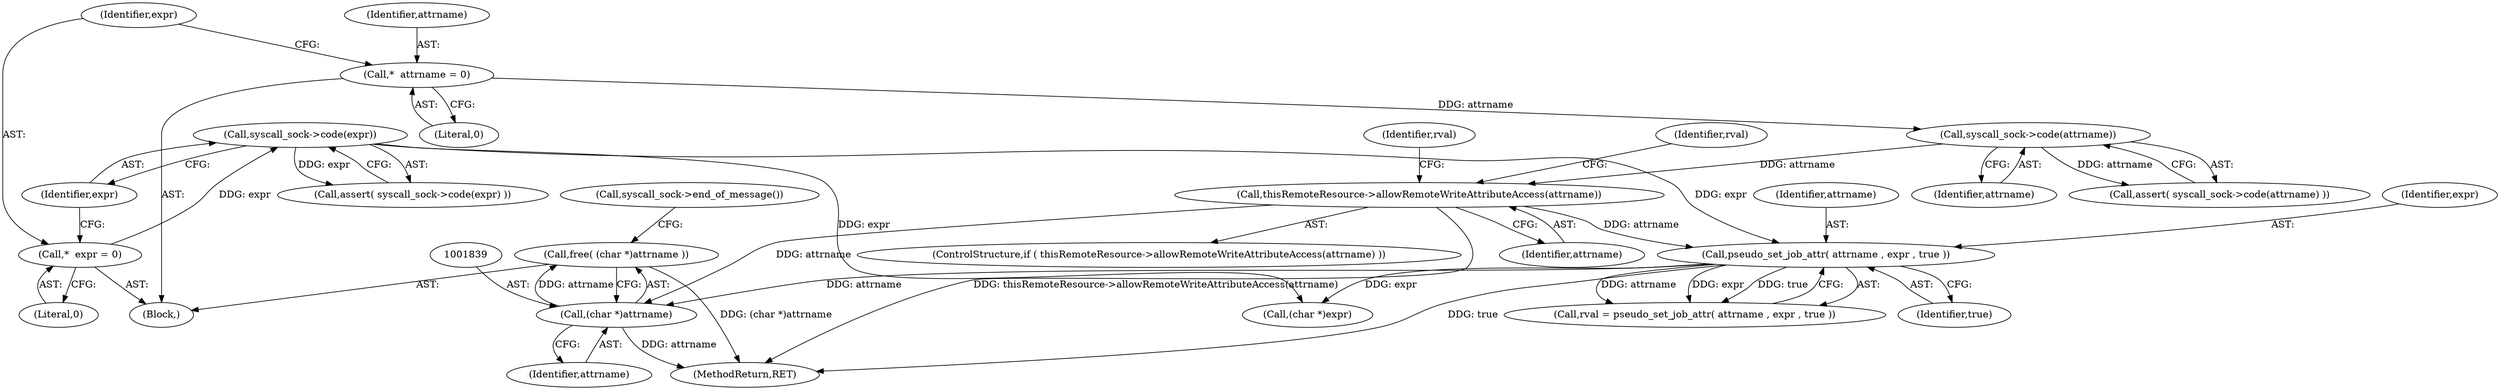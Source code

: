 digraph "0_htcondor_5e5571d1a431eb3c61977b6dd6ec90186ef79867_4@API" {
"1001837" [label="(Call,free( (char *)attrname ))"];
"1001838" [label="(Call,(char *)attrname)"];
"1001789" [label="(Call,thisRemoteResource->allowRemoteWriteAttributeAccess(attrname))"];
"1001779" [label="(Call,syscall_sock->code(attrname))"];
"1001768" [label="(Call,*  attrname = 0)"];
"1001794" [label="(Call,pseudo_set_job_attr( attrname , expr , true ))"];
"1001776" [label="(Call,syscall_sock->code(expr))"];
"1001772" [label="(Call,*  expr = 0)"];
"1001778" [label="(Call,assert( syscall_sock->code(attrname) ))"];
"1001779" [label="(Call,syscall_sock->code(attrname))"];
"1001772" [label="(Call,*  expr = 0)"];
"1001840" [label="(Identifier,attrname)"];
"1001774" [label="(Literal,0)"];
"1001834" [label="(Call,(char *)expr)"];
"1001795" [label="(Identifier,attrname)"];
"1001797" [label="(Identifier,true)"];
"1001780" [label="(Identifier,attrname)"];
"1001770" [label="(Literal,0)"];
"1001794" [label="(Call,pseudo_set_job_attr( attrname , expr , true ))"];
"1001837" [label="(Call,free( (char *)attrname ))"];
"1001838" [label="(Call,(char *)attrname)"];
"1001777" [label="(Identifier,expr)"];
"1001789" [label="(Call,thisRemoteResource->allowRemoteWriteAttributeAccess(attrname))"];
"1001796" [label="(Identifier,expr)"];
"1001842" [label="(Call,syscall_sock->end_of_message())"];
"1001766" [label="(Block,)"];
"1001792" [label="(Call,rval = pseudo_set_job_attr( attrname , expr , true ))"];
"1001788" [label="(ControlStructure,if ( thisRemoteResource->allowRemoteWriteAttributeAccess(attrname) ))"];
"1001790" [label="(Identifier,attrname)"];
"1001775" [label="(Call,assert( syscall_sock->code(expr) ))"];
"1001776" [label="(Call,syscall_sock->code(expr))"];
"1001769" [label="(Identifier,attrname)"];
"1001806" [label="(Identifier,rval)"];
"1001793" [label="(Identifier,rval)"];
"1001773" [label="(Identifier,expr)"];
"1002472" [label="(MethodReturn,RET)"];
"1001768" [label="(Call,*  attrname = 0)"];
"1001837" -> "1001766"  [label="AST: "];
"1001837" -> "1001838"  [label="CFG: "];
"1001838" -> "1001837"  [label="AST: "];
"1001842" -> "1001837"  [label="CFG: "];
"1001837" -> "1002472"  [label="DDG: (char *)attrname"];
"1001838" -> "1001837"  [label="DDG: attrname"];
"1001838" -> "1001840"  [label="CFG: "];
"1001839" -> "1001838"  [label="AST: "];
"1001840" -> "1001838"  [label="AST: "];
"1001838" -> "1002472"  [label="DDG: attrname"];
"1001789" -> "1001838"  [label="DDG: attrname"];
"1001794" -> "1001838"  [label="DDG: attrname"];
"1001789" -> "1001788"  [label="AST: "];
"1001789" -> "1001790"  [label="CFG: "];
"1001790" -> "1001789"  [label="AST: "];
"1001793" -> "1001789"  [label="CFG: "];
"1001806" -> "1001789"  [label="CFG: "];
"1001789" -> "1002472"  [label="DDG: thisRemoteResource->allowRemoteWriteAttributeAccess(attrname)"];
"1001779" -> "1001789"  [label="DDG: attrname"];
"1001789" -> "1001794"  [label="DDG: attrname"];
"1001779" -> "1001778"  [label="AST: "];
"1001779" -> "1001780"  [label="CFG: "];
"1001780" -> "1001779"  [label="AST: "];
"1001778" -> "1001779"  [label="CFG: "];
"1001779" -> "1001778"  [label="DDG: attrname"];
"1001768" -> "1001779"  [label="DDG: attrname"];
"1001768" -> "1001766"  [label="AST: "];
"1001768" -> "1001770"  [label="CFG: "];
"1001769" -> "1001768"  [label="AST: "];
"1001770" -> "1001768"  [label="AST: "];
"1001773" -> "1001768"  [label="CFG: "];
"1001794" -> "1001792"  [label="AST: "];
"1001794" -> "1001797"  [label="CFG: "];
"1001795" -> "1001794"  [label="AST: "];
"1001796" -> "1001794"  [label="AST: "];
"1001797" -> "1001794"  [label="AST: "];
"1001792" -> "1001794"  [label="CFG: "];
"1001794" -> "1002472"  [label="DDG: true"];
"1001794" -> "1001792"  [label="DDG: attrname"];
"1001794" -> "1001792"  [label="DDG: expr"];
"1001794" -> "1001792"  [label="DDG: true"];
"1001776" -> "1001794"  [label="DDG: expr"];
"1001794" -> "1001834"  [label="DDG: expr"];
"1001776" -> "1001775"  [label="AST: "];
"1001776" -> "1001777"  [label="CFG: "];
"1001777" -> "1001776"  [label="AST: "];
"1001775" -> "1001776"  [label="CFG: "];
"1001776" -> "1001775"  [label="DDG: expr"];
"1001772" -> "1001776"  [label="DDG: expr"];
"1001776" -> "1001834"  [label="DDG: expr"];
"1001772" -> "1001766"  [label="AST: "];
"1001772" -> "1001774"  [label="CFG: "];
"1001773" -> "1001772"  [label="AST: "];
"1001774" -> "1001772"  [label="AST: "];
"1001777" -> "1001772"  [label="CFG: "];
}

